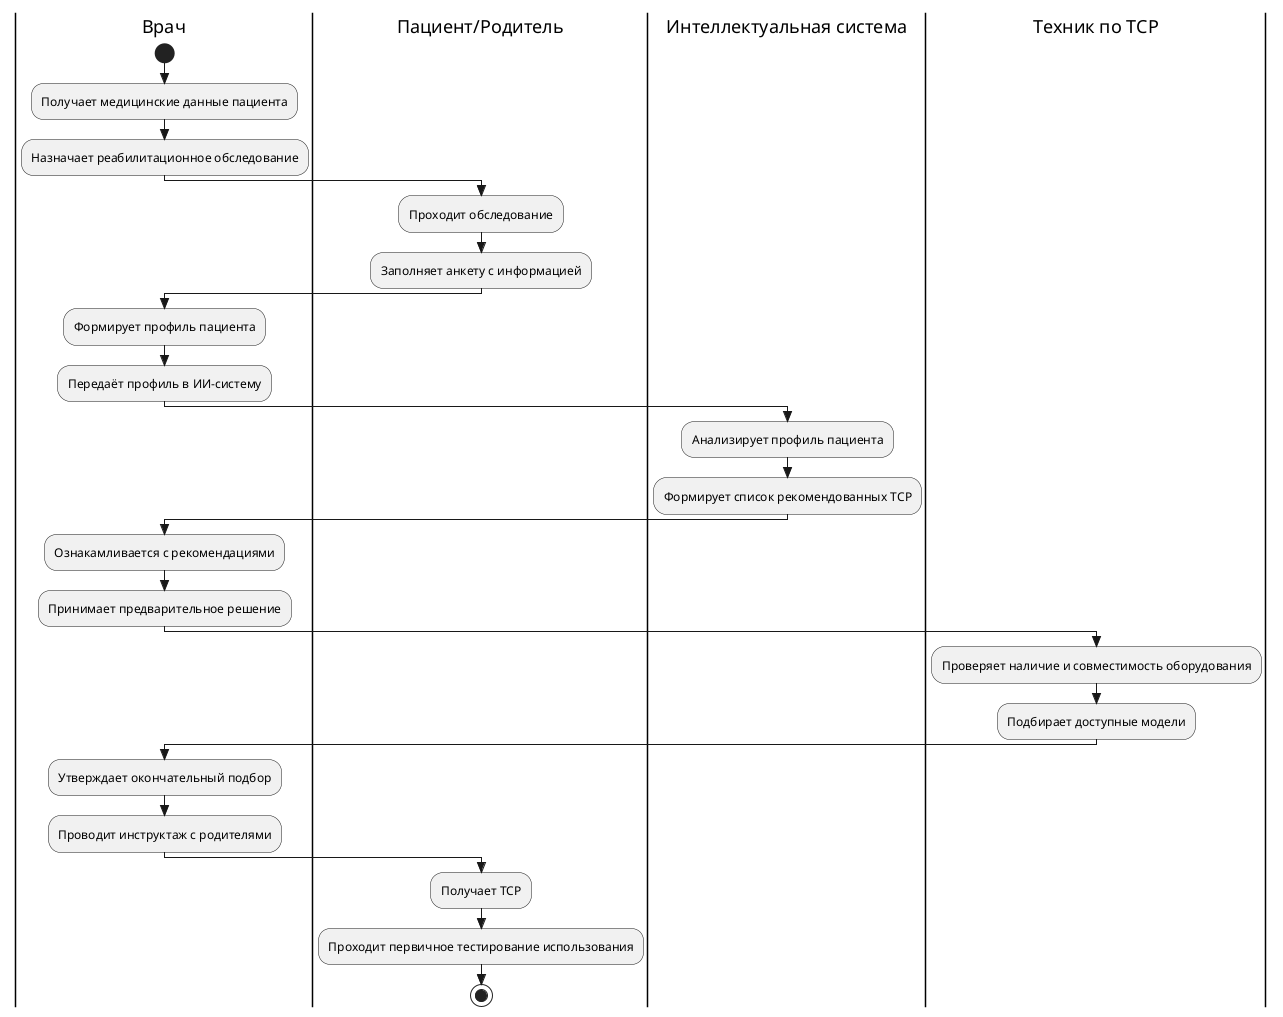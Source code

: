 @startuml
skinparam style strictuml
skinparam sequenceParticipant underline

|Врач|
start
:Получает медицинские данные пациента;
:Назначает реабилитационное обследование;

|Пациент/Родитель|
:Проходит обследование;
:Заполняет анкету с информацией;

|Врач|
:Формирует профиль пациента;
:Передаёт профиль в ИИ-систему;

|Интеллектуальная система|
:Анализирует профиль пациента;
:Формирует список рекомендованных ТСР;

|Врач|
:Ознакамливается с рекомендациями;
:Принимает предварительное решение;

|Техник по ТСР|
:Проверяет наличие и совместимость оборудования;
:Подбирает доступные модели;

|Врач|
:Утверждает окончательный подбор;
:Проводит инструктаж с родителями;

|Пациент/Родитель|
:Получает ТСР;
:Проходит первичное тестирование использования;
stop
@enduml
